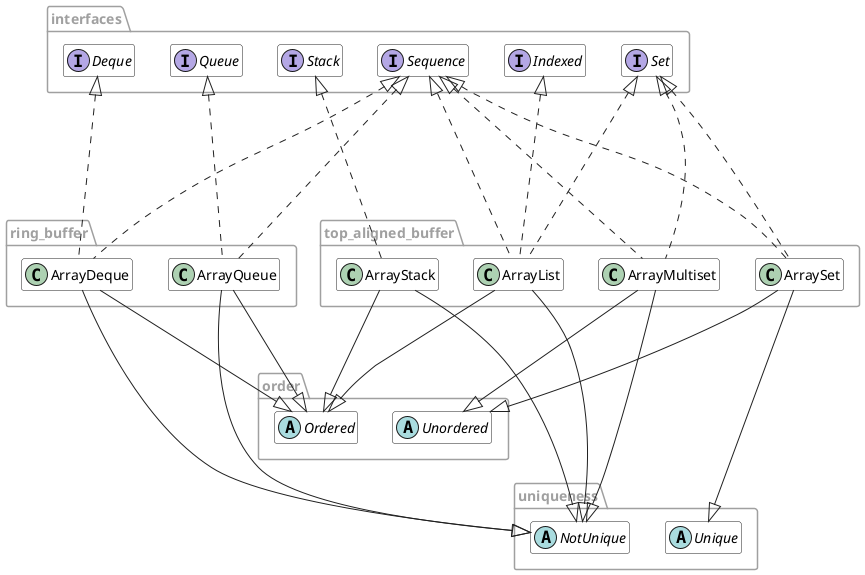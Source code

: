 @startuml container

' ---- (style) --------------------------------

skinparam shadowing false
skinparam backgroundColor White
skinparam package {
  BorderColor #A0A0A0
  FontColor #A0A0A0
}
skinparam class {
  BackgroundColor White
  ArrowColor #202020
  BorderColor #202020
  FontColor #000000
}
skinparam note {
  BackgroundColor White
  FontColor #606060
  BorderColor #C0C0C0
}
skinparam stereotypeIBackgroundColor Lavender
hide empty members

' ---- (diagram) ------------------------------

package interfaces {
  interface Deque
  interface Indexed
  interface Queue
  interface Sequence
  interface Set
  interface Stack
}
package ring_buffer {
  class ArrayDeque
  class ArrayQueue
}

package top_aligned_buffer {
  class ArrayList
  class ArrayMultiset
  class ArraySet
  class ArrayStack
}

Deque <|.... ArrayDeque
Sequence <|.... ArrayDeque
Indexed <|.... ArrayList
Sequence <|.... ArrayList
Set <|.... ArrayList
Set <|.... ArrayMultiset
Sequence <|.... ArrayMultiset
Queue <|.... ArrayQueue
Sequence <|.... ArrayQueue
Set <|.... ArraySet
Sequence <|.... ArraySet
Stack <|.... ArrayStack

package order {
  abstract Ordered
  abstract Unordered
}

ArrayDeque ---|> Ordered
ArrayList ---|> Ordered
ArrayQueue ---|> Ordered
ArrayStack ---|> Ordered
ArraySet ---|> Unordered
ArrayMultiset ---|> Unordered

package uniqueness {
  abstract Unique
  abstract NotUnique
}

ArrayDeque ----|> NotUnique
ArrayList ----|> NotUnique
ArrayQueue ----|> NotUnique
ArrayStack ----|> NotUnique
ArraySet ----|> Unique
ArrayMultiset ----|> NotUnique

@enduml
